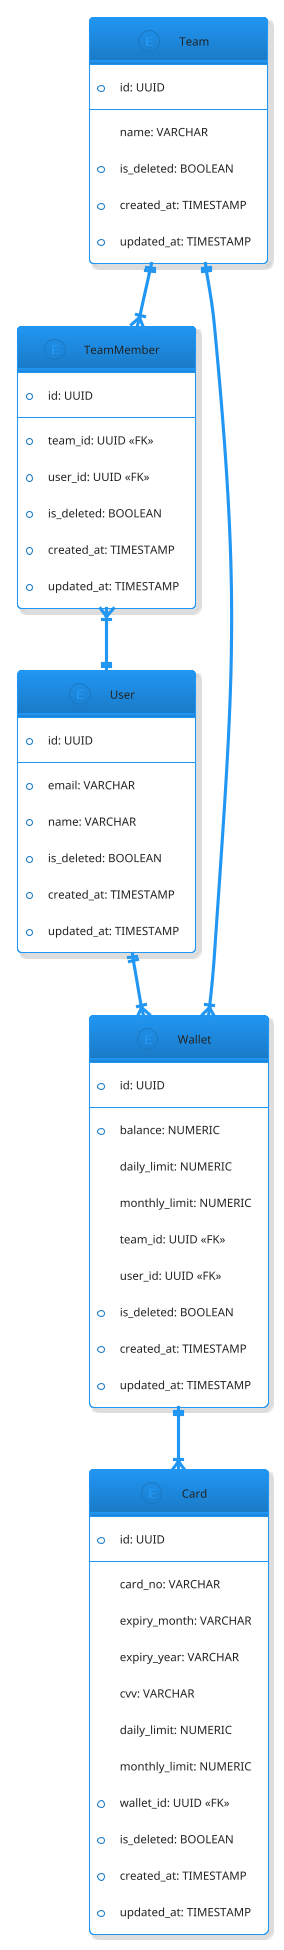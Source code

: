 @startuml spenmo-wallet

!theme materia-outline

' Entity
entity Team {
  * id: UUID
  --
  name: VARCHAR
  * is_deleted: BOOLEAN
  * created_at: TIMESTAMP
  * updated_at: TIMESTAMP
}

entity TeamMember {
  * id: UUID
  --
  * team_id: UUID <<FK>>
  * user_id: UUID <<FK>>
  * is_deleted: BOOLEAN
  * created_at: TIMESTAMP
  * updated_at: TIMESTAMP
}

entity User {
  * id: UUID
  --
  * email: VARCHAR
  * name: VARCHAR
  * is_deleted: BOOLEAN
  * created_at: TIMESTAMP
  * updated_at: TIMESTAMP
}

entity Wallet {
  * id: UUID
  --
  * balance: NUMERIC
  daily_limit: NUMERIC
  monthly_limit: NUMERIC
  team_id: UUID <<FK>>
  user_id: UUID <<FK>>
  * is_deleted: BOOLEAN
  * created_at: TIMESTAMP
  * updated_at: TIMESTAMP
}

entity Card {
  * id: UUID
  --
  card_no: VARCHAR
  expiry_month: VARCHAR
  expiry_year: VARCHAR
  cvv: VARCHAR
  daily_limit: NUMERIC
  monthly_limit: NUMERIC
  * wallet_id: UUID <<FK>>
  * is_deleted: BOOLEAN
  * created_at: TIMESTAMP
  * updated_at: TIMESTAMP
}

' Relationship
Team        ||--|{  TeamMember
TeamMember  }|--||  User
User        ||--|{  Wallet
Wallet      ||--|{  Card
Team        ||--|{  Wallet

@enduml